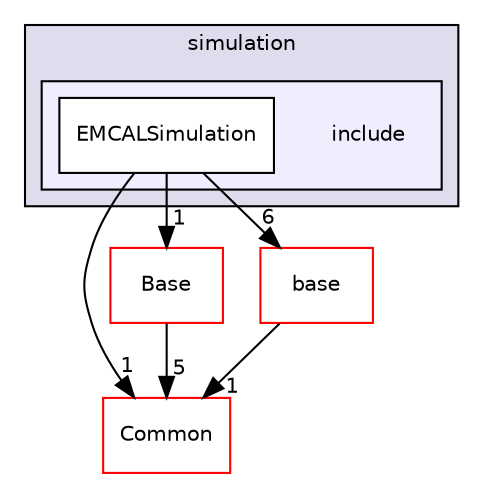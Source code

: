 digraph "/home/travis/build/AliceO2Group/AliceO2/Detectors/EMCAL/simulation/include" {
  bgcolor=transparent;
  compound=true
  node [ fontsize="10", fontname="Helvetica"];
  edge [ labelfontsize="10", labelfontname="Helvetica"];
  subgraph clusterdir_40743f2e882add17463d3ecfa83bffd4 {
    graph [ bgcolor="#ddddee", pencolor="black", label="simulation" fontname="Helvetica", fontsize="10", URL="dir_40743f2e882add17463d3ecfa83bffd4.html"]
  subgraph clusterdir_7bf79a161bebea1697ee327feea7a1aa {
    graph [ bgcolor="#eeeeff", pencolor="black", label="" URL="dir_7bf79a161bebea1697ee327feea7a1aa.html"];
    dir_7bf79a161bebea1697ee327feea7a1aa [shape=plaintext label="include"];
    dir_db4a9ed0cc55fd17c70f7e404d003b3a [shape=box label="EMCALSimulation" color="black" fillcolor="white" style="filled" URL="dir_db4a9ed0cc55fd17c70f7e404d003b3a.html"];
  }
  }
  dir_4ab6b4cc6a7edbff49100e9123df213f [shape=box label="Common" color="red" URL="dir_4ab6b4cc6a7edbff49100e9123df213f.html"];
  dir_37c90836491b695b472bf98d1be8336b [shape=box label="Base" color="red" URL="dir_37c90836491b695b472bf98d1be8336b.html"];
  dir_478733f24fb8878a4cdf7773310adedd [shape=box label="base" color="red" URL="dir_478733f24fb8878a4cdf7773310adedd.html"];
  dir_37c90836491b695b472bf98d1be8336b->dir_4ab6b4cc6a7edbff49100e9123df213f [headlabel="5", labeldistance=1.5 headhref="dir_000099_000016.html"];
  dir_478733f24fb8878a4cdf7773310adedd->dir_4ab6b4cc6a7edbff49100e9123df213f [headlabel="1", labeldistance=1.5 headhref="dir_000142_000016.html"];
  dir_db4a9ed0cc55fd17c70f7e404d003b3a->dir_4ab6b4cc6a7edbff49100e9123df213f [headlabel="1", labeldistance=1.5 headhref="dir_000105_000016.html"];
  dir_db4a9ed0cc55fd17c70f7e404d003b3a->dir_37c90836491b695b472bf98d1be8336b [headlabel="1", labeldistance=1.5 headhref="dir_000105_000099.html"];
  dir_db4a9ed0cc55fd17c70f7e404d003b3a->dir_478733f24fb8878a4cdf7773310adedd [headlabel="6", labeldistance=1.5 headhref="dir_000105_000142.html"];
}
